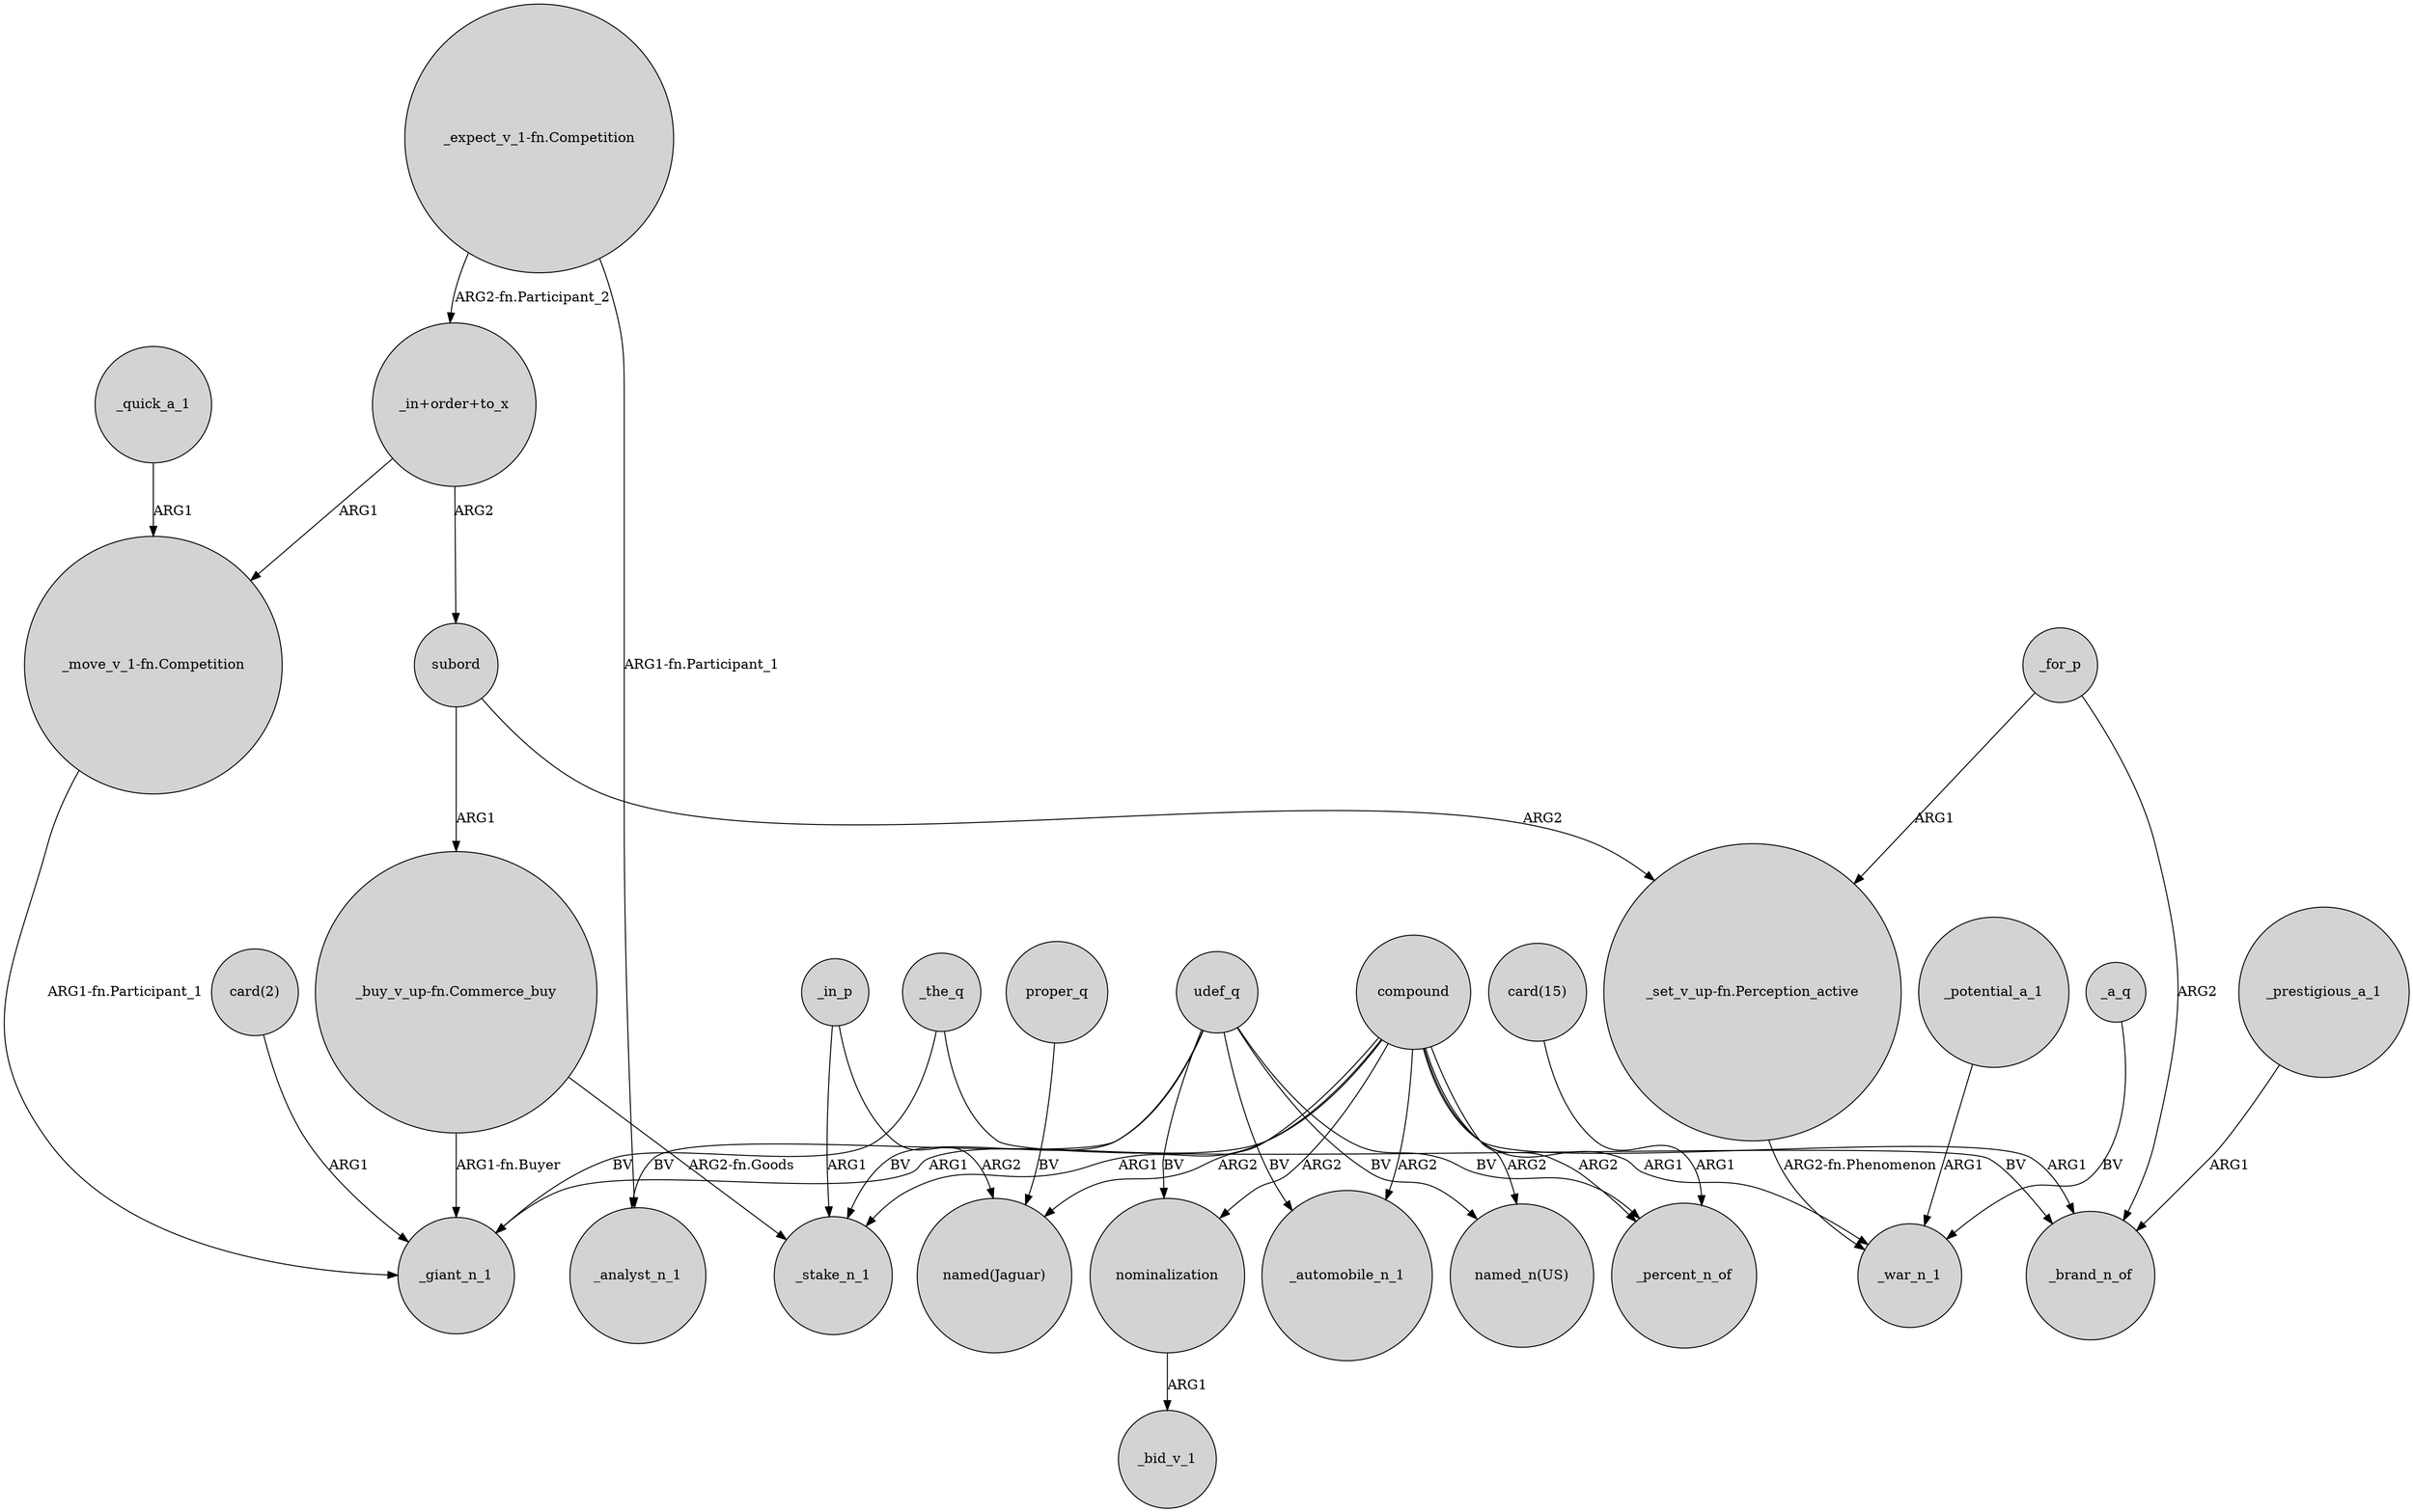 digraph {
	node [shape=circle style=filled]
	nominalization -> _bid_v_1 [label=ARG1]
	_in_p -> "named(Jaguar)" [label=ARG2]
	_potential_a_1 -> _war_n_1 [label=ARG1]
	udef_q -> _analyst_n_1 [label=BV]
	"_buy_v_up-fn.Commerce_buy" -> _giant_n_1 [label="ARG1-fn.Buyer"]
	"_move_v_1-fn.Competition" -> _giant_n_1 [label="ARG1-fn.Participant_1"]
	"_in+order+to_x" -> "_move_v_1-fn.Competition" [label=ARG1]
	udef_q -> nominalization [label=BV]
	"_expect_v_1-fn.Competition" -> "_in+order+to_x" [label="ARG2-fn.Participant_2"]
	_quick_a_1 -> "_move_v_1-fn.Competition" [label=ARG1]
	compound -> _brand_n_of [label=ARG1]
	_prestigious_a_1 -> _brand_n_of [label=ARG1]
	udef_q -> _automobile_n_1 [label=BV]
	compound -> nominalization [label=ARG2]
	"_buy_v_up-fn.Commerce_buy" -> _stake_n_1 [label="ARG2-fn.Goods"]
	compound -> "named(Jaguar)" [label=ARG2]
	udef_q -> _percent_n_of [label=BV]
	subord -> "_buy_v_up-fn.Commerce_buy" [label=ARG1]
	compound -> _stake_n_1 [label=ARG1]
	compound -> _percent_n_of [label=ARG2]
	subord -> "_set_v_up-fn.Perception_active" [label=ARG2]
	"_in+order+to_x" -> subord [label=ARG2]
	proper_q -> "named(Jaguar)" [label=BV]
	_for_p -> "_set_v_up-fn.Perception_active" [label=ARG1]
	"card(15)" -> _percent_n_of [label=ARG1]
	udef_q -> _stake_n_1 [label=BV]
	_a_q -> _war_n_1 [label=BV]
	"_set_v_up-fn.Perception_active" -> _war_n_1 [label="ARG2-fn.Phenomenon"]
	compound -> _giant_n_1 [label=ARG1]
	_the_q -> _brand_n_of [label=BV]
	_the_q -> _giant_n_1 [label=BV]
	compound -> _automobile_n_1 [label=ARG2]
	"card(2)" -> _giant_n_1 [label=ARG1]
	compound -> "named_n(US)" [label=ARG2]
	_in_p -> _stake_n_1 [label=ARG1]
	udef_q -> "named_n(US)" [label=BV]
	"_expect_v_1-fn.Competition" -> _analyst_n_1 [label="ARG1-fn.Participant_1"]
	compound -> _war_n_1 [label=ARG1]
	_for_p -> _brand_n_of [label=ARG2]
}
